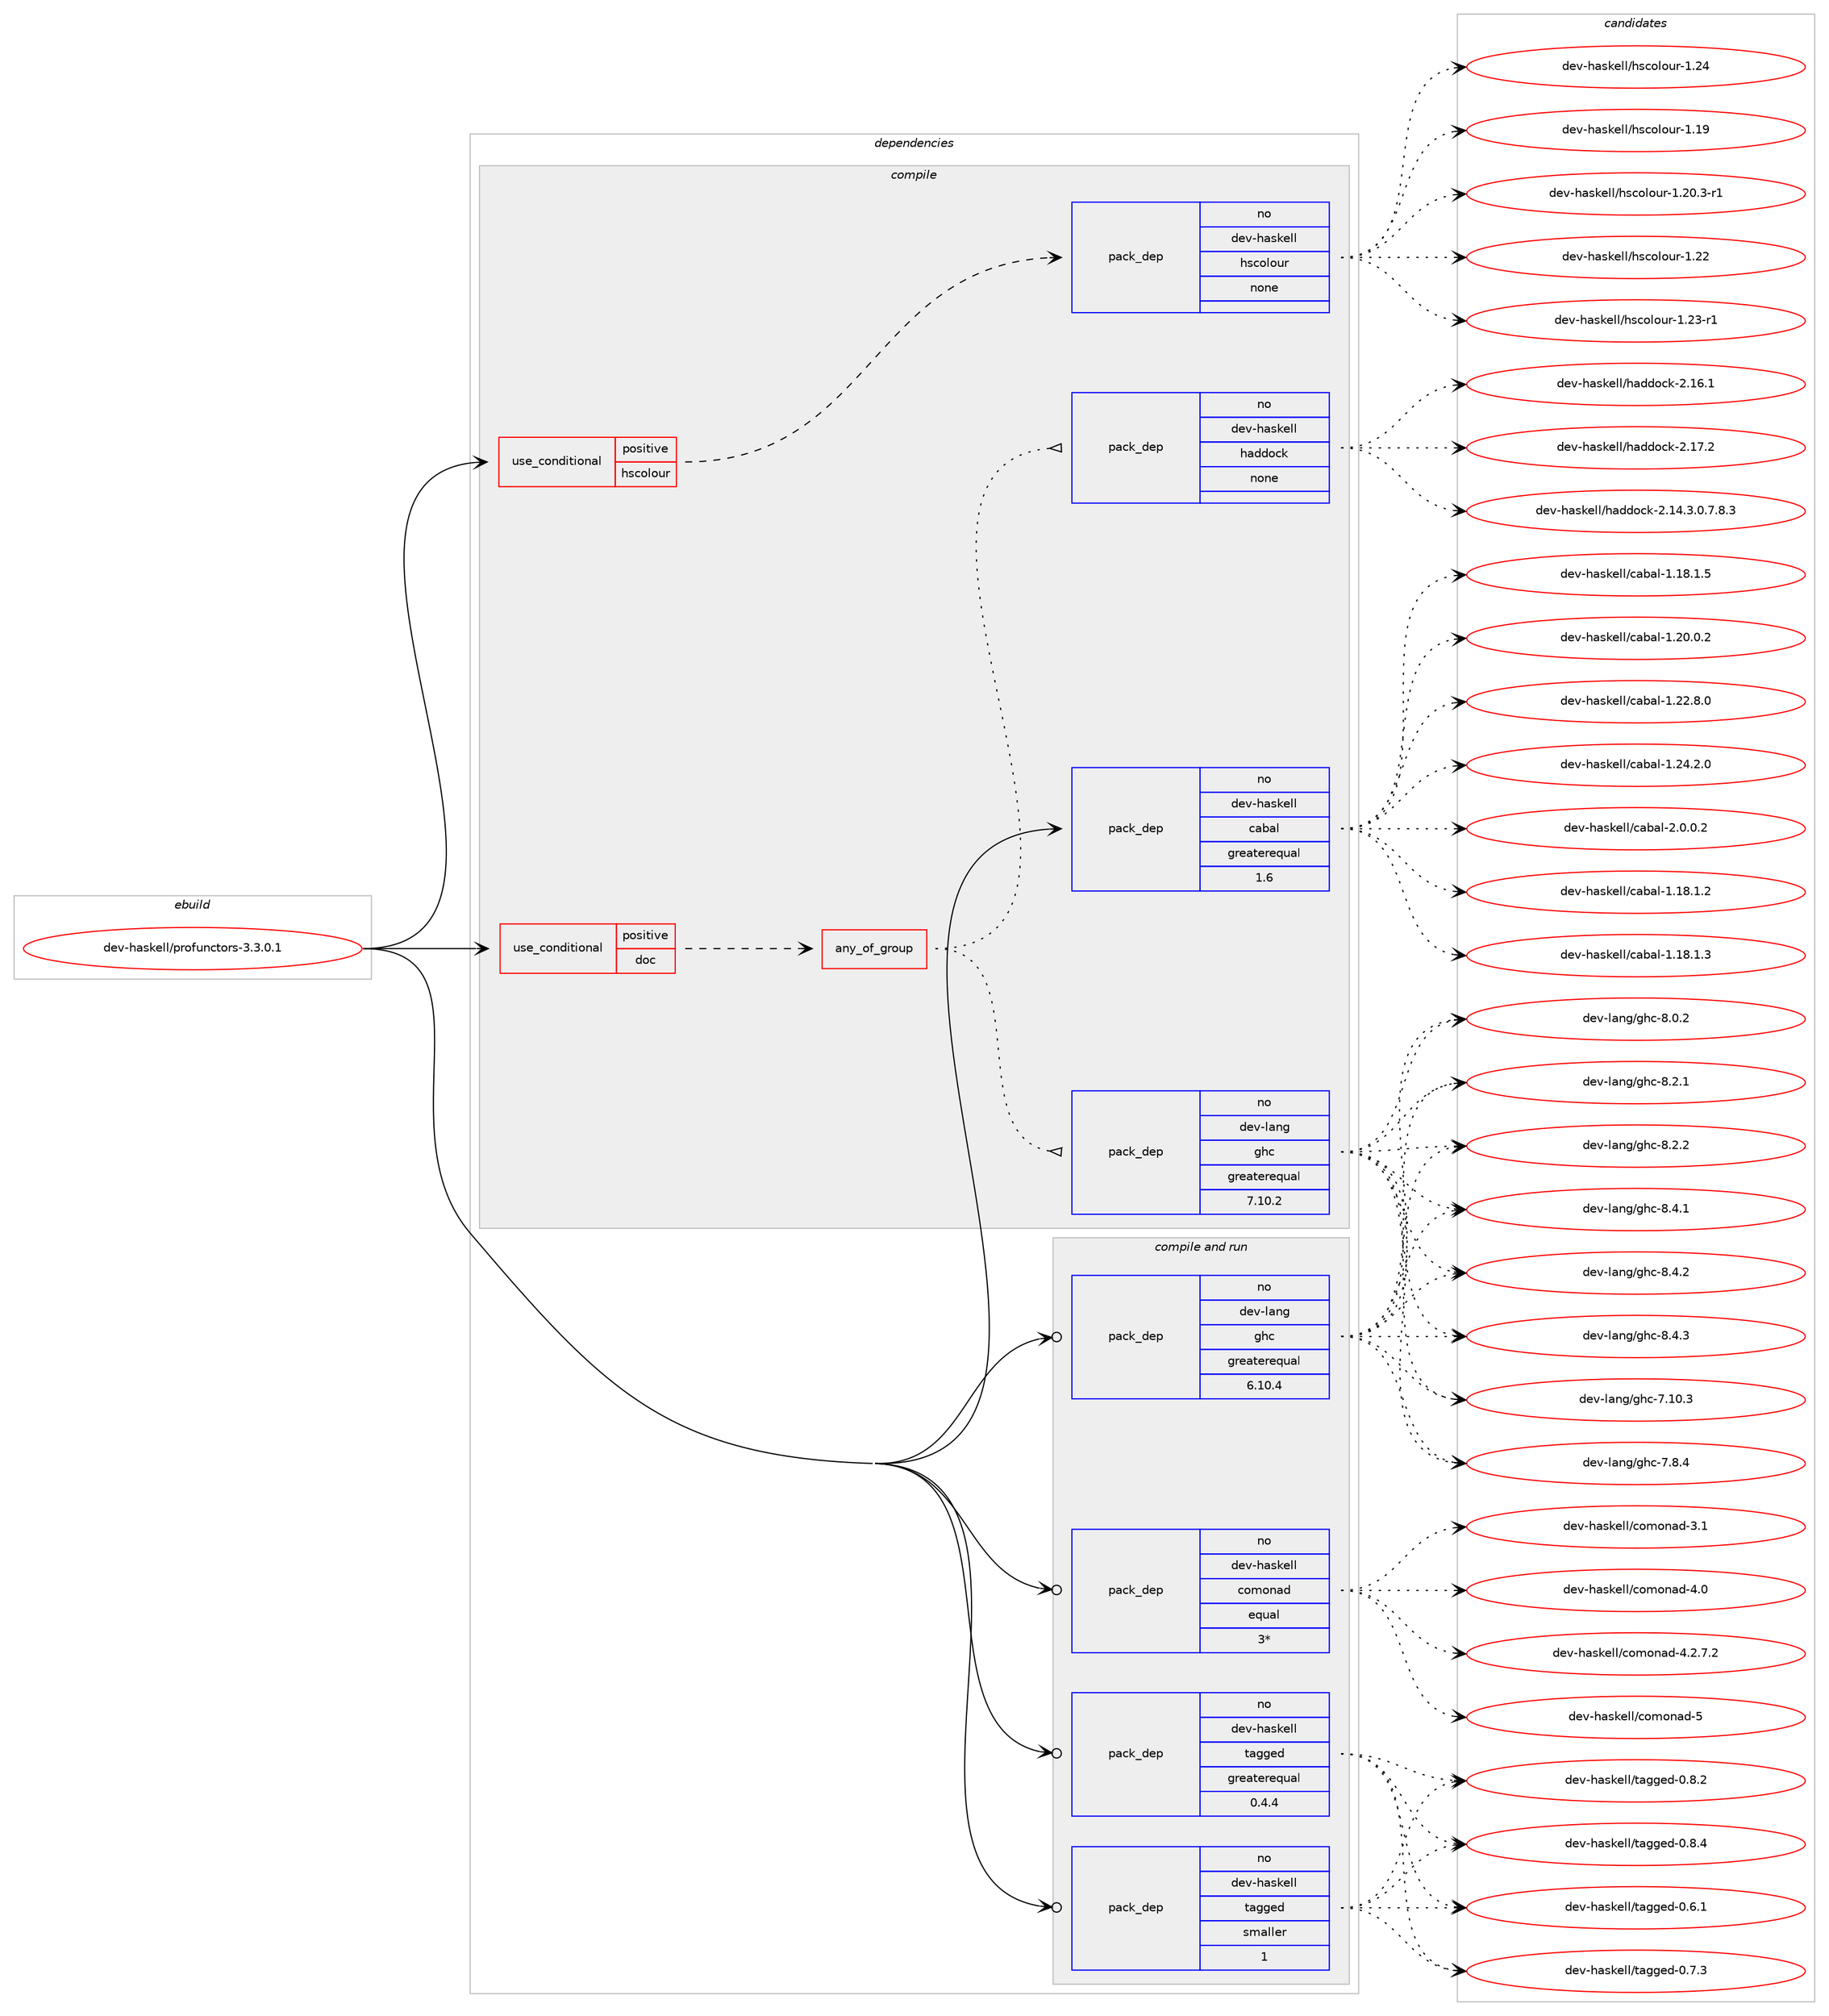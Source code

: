 digraph prolog {

# *************
# Graph options
# *************

newrank=true;
concentrate=true;
compound=true;
graph [rankdir=LR,fontname=Helvetica,fontsize=10,ranksep=1.5];#, ranksep=2.5, nodesep=0.2];
edge  [arrowhead=vee];
node  [fontname=Helvetica,fontsize=10];

# **********
# The ebuild
# **********

subgraph cluster_leftcol {
color=gray;
rank=same;
label=<<i>ebuild</i>>;
id [label="dev-haskell/profunctors-3.3.0.1", color=red, width=4, href="../dev-haskell/profunctors-3.3.0.1.svg"];
}

# ****************
# The dependencies
# ****************

subgraph cluster_midcol {
color=gray;
label=<<i>dependencies</i>>;
subgraph cluster_compile {
fillcolor="#eeeeee";
style=filled;
label=<<i>compile</i>>;
subgraph cond361094 {
dependency1341890 [label=<<TABLE BORDER="0" CELLBORDER="1" CELLSPACING="0" CELLPADDING="4"><TR><TD ROWSPAN="3" CELLPADDING="10">use_conditional</TD></TR><TR><TD>positive</TD></TR><TR><TD>doc</TD></TR></TABLE>>, shape=none, color=red];
subgraph any21409 {
dependency1341891 [label=<<TABLE BORDER="0" CELLBORDER="1" CELLSPACING="0" CELLPADDING="4"><TR><TD CELLPADDING="10">any_of_group</TD></TR></TABLE>>, shape=none, color=red];subgraph pack958835 {
dependency1341892 [label=<<TABLE BORDER="0" CELLBORDER="1" CELLSPACING="0" CELLPADDING="4" WIDTH="220"><TR><TD ROWSPAN="6" CELLPADDING="30">pack_dep</TD></TR><TR><TD WIDTH="110">no</TD></TR><TR><TD>dev-haskell</TD></TR><TR><TD>haddock</TD></TR><TR><TD>none</TD></TR><TR><TD></TD></TR></TABLE>>, shape=none, color=blue];
}
dependency1341891:e -> dependency1341892:w [weight=20,style="dotted",arrowhead="oinv"];
subgraph pack958836 {
dependency1341893 [label=<<TABLE BORDER="0" CELLBORDER="1" CELLSPACING="0" CELLPADDING="4" WIDTH="220"><TR><TD ROWSPAN="6" CELLPADDING="30">pack_dep</TD></TR><TR><TD WIDTH="110">no</TD></TR><TR><TD>dev-lang</TD></TR><TR><TD>ghc</TD></TR><TR><TD>greaterequal</TD></TR><TR><TD>7.10.2</TD></TR></TABLE>>, shape=none, color=blue];
}
dependency1341891:e -> dependency1341893:w [weight=20,style="dotted",arrowhead="oinv"];
}
dependency1341890:e -> dependency1341891:w [weight=20,style="dashed",arrowhead="vee"];
}
id:e -> dependency1341890:w [weight=20,style="solid",arrowhead="vee"];
subgraph cond361095 {
dependency1341894 [label=<<TABLE BORDER="0" CELLBORDER="1" CELLSPACING="0" CELLPADDING="4"><TR><TD ROWSPAN="3" CELLPADDING="10">use_conditional</TD></TR><TR><TD>positive</TD></TR><TR><TD>hscolour</TD></TR></TABLE>>, shape=none, color=red];
subgraph pack958837 {
dependency1341895 [label=<<TABLE BORDER="0" CELLBORDER="1" CELLSPACING="0" CELLPADDING="4" WIDTH="220"><TR><TD ROWSPAN="6" CELLPADDING="30">pack_dep</TD></TR><TR><TD WIDTH="110">no</TD></TR><TR><TD>dev-haskell</TD></TR><TR><TD>hscolour</TD></TR><TR><TD>none</TD></TR><TR><TD></TD></TR></TABLE>>, shape=none, color=blue];
}
dependency1341894:e -> dependency1341895:w [weight=20,style="dashed",arrowhead="vee"];
}
id:e -> dependency1341894:w [weight=20,style="solid",arrowhead="vee"];
subgraph pack958838 {
dependency1341896 [label=<<TABLE BORDER="0" CELLBORDER="1" CELLSPACING="0" CELLPADDING="4" WIDTH="220"><TR><TD ROWSPAN="6" CELLPADDING="30">pack_dep</TD></TR><TR><TD WIDTH="110">no</TD></TR><TR><TD>dev-haskell</TD></TR><TR><TD>cabal</TD></TR><TR><TD>greaterequal</TD></TR><TR><TD>1.6</TD></TR></TABLE>>, shape=none, color=blue];
}
id:e -> dependency1341896:w [weight=20,style="solid",arrowhead="vee"];
}
subgraph cluster_compileandrun {
fillcolor="#eeeeee";
style=filled;
label=<<i>compile and run</i>>;
subgraph pack958839 {
dependency1341897 [label=<<TABLE BORDER="0" CELLBORDER="1" CELLSPACING="0" CELLPADDING="4" WIDTH="220"><TR><TD ROWSPAN="6" CELLPADDING="30">pack_dep</TD></TR><TR><TD WIDTH="110">no</TD></TR><TR><TD>dev-haskell</TD></TR><TR><TD>comonad</TD></TR><TR><TD>equal</TD></TR><TR><TD>3*</TD></TR></TABLE>>, shape=none, color=blue];
}
id:e -> dependency1341897:w [weight=20,style="solid",arrowhead="odotvee"];
subgraph pack958840 {
dependency1341898 [label=<<TABLE BORDER="0" CELLBORDER="1" CELLSPACING="0" CELLPADDING="4" WIDTH="220"><TR><TD ROWSPAN="6" CELLPADDING="30">pack_dep</TD></TR><TR><TD WIDTH="110">no</TD></TR><TR><TD>dev-haskell</TD></TR><TR><TD>tagged</TD></TR><TR><TD>greaterequal</TD></TR><TR><TD>0.4.4</TD></TR></TABLE>>, shape=none, color=blue];
}
id:e -> dependency1341898:w [weight=20,style="solid",arrowhead="odotvee"];
subgraph pack958841 {
dependency1341899 [label=<<TABLE BORDER="0" CELLBORDER="1" CELLSPACING="0" CELLPADDING="4" WIDTH="220"><TR><TD ROWSPAN="6" CELLPADDING="30">pack_dep</TD></TR><TR><TD WIDTH="110">no</TD></TR><TR><TD>dev-haskell</TD></TR><TR><TD>tagged</TD></TR><TR><TD>smaller</TD></TR><TR><TD>1</TD></TR></TABLE>>, shape=none, color=blue];
}
id:e -> dependency1341899:w [weight=20,style="solid",arrowhead="odotvee"];
subgraph pack958842 {
dependency1341900 [label=<<TABLE BORDER="0" CELLBORDER="1" CELLSPACING="0" CELLPADDING="4" WIDTH="220"><TR><TD ROWSPAN="6" CELLPADDING="30">pack_dep</TD></TR><TR><TD WIDTH="110">no</TD></TR><TR><TD>dev-lang</TD></TR><TR><TD>ghc</TD></TR><TR><TD>greaterequal</TD></TR><TR><TD>6.10.4</TD></TR></TABLE>>, shape=none, color=blue];
}
id:e -> dependency1341900:w [weight=20,style="solid",arrowhead="odotvee"];
}
subgraph cluster_run {
fillcolor="#eeeeee";
style=filled;
label=<<i>run</i>>;
}
}

# **************
# The candidates
# **************

subgraph cluster_choices {
rank=same;
color=gray;
label=<<i>candidates</i>>;

subgraph choice958835 {
color=black;
nodesep=1;
choice1001011184510497115107101108108471049710010011199107455046495246514648465546564651 [label="dev-haskell/haddock-2.14.3.0.7.8.3", color=red, width=4,href="../dev-haskell/haddock-2.14.3.0.7.8.3.svg"];
choice100101118451049711510710110810847104971001001119910745504649544649 [label="dev-haskell/haddock-2.16.1", color=red, width=4,href="../dev-haskell/haddock-2.16.1.svg"];
choice100101118451049711510710110810847104971001001119910745504649554650 [label="dev-haskell/haddock-2.17.2", color=red, width=4,href="../dev-haskell/haddock-2.17.2.svg"];
dependency1341892:e -> choice1001011184510497115107101108108471049710010011199107455046495246514648465546564651:w [style=dotted,weight="100"];
dependency1341892:e -> choice100101118451049711510710110810847104971001001119910745504649544649:w [style=dotted,weight="100"];
dependency1341892:e -> choice100101118451049711510710110810847104971001001119910745504649554650:w [style=dotted,weight="100"];
}
subgraph choice958836 {
color=black;
nodesep=1;
choice1001011184510897110103471031049945554649484651 [label="dev-lang/ghc-7.10.3", color=red, width=4,href="../dev-lang/ghc-7.10.3.svg"];
choice10010111845108971101034710310499455546564652 [label="dev-lang/ghc-7.8.4", color=red, width=4,href="../dev-lang/ghc-7.8.4.svg"];
choice10010111845108971101034710310499455646484650 [label="dev-lang/ghc-8.0.2", color=red, width=4,href="../dev-lang/ghc-8.0.2.svg"];
choice10010111845108971101034710310499455646504649 [label="dev-lang/ghc-8.2.1", color=red, width=4,href="../dev-lang/ghc-8.2.1.svg"];
choice10010111845108971101034710310499455646504650 [label="dev-lang/ghc-8.2.2", color=red, width=4,href="../dev-lang/ghc-8.2.2.svg"];
choice10010111845108971101034710310499455646524649 [label="dev-lang/ghc-8.4.1", color=red, width=4,href="../dev-lang/ghc-8.4.1.svg"];
choice10010111845108971101034710310499455646524650 [label="dev-lang/ghc-8.4.2", color=red, width=4,href="../dev-lang/ghc-8.4.2.svg"];
choice10010111845108971101034710310499455646524651 [label="dev-lang/ghc-8.4.3", color=red, width=4,href="../dev-lang/ghc-8.4.3.svg"];
dependency1341893:e -> choice1001011184510897110103471031049945554649484651:w [style=dotted,weight="100"];
dependency1341893:e -> choice10010111845108971101034710310499455546564652:w [style=dotted,weight="100"];
dependency1341893:e -> choice10010111845108971101034710310499455646484650:w [style=dotted,weight="100"];
dependency1341893:e -> choice10010111845108971101034710310499455646504649:w [style=dotted,weight="100"];
dependency1341893:e -> choice10010111845108971101034710310499455646504650:w [style=dotted,weight="100"];
dependency1341893:e -> choice10010111845108971101034710310499455646524649:w [style=dotted,weight="100"];
dependency1341893:e -> choice10010111845108971101034710310499455646524650:w [style=dotted,weight="100"];
dependency1341893:e -> choice10010111845108971101034710310499455646524651:w [style=dotted,weight="100"];
}
subgraph choice958837 {
color=black;
nodesep=1;
choice100101118451049711510710110810847104115991111081111171144549464957 [label="dev-haskell/hscolour-1.19", color=red, width=4,href="../dev-haskell/hscolour-1.19.svg"];
choice10010111845104971151071011081084710411599111108111117114454946504846514511449 [label="dev-haskell/hscolour-1.20.3-r1", color=red, width=4,href="../dev-haskell/hscolour-1.20.3-r1.svg"];
choice100101118451049711510710110810847104115991111081111171144549465050 [label="dev-haskell/hscolour-1.22", color=red, width=4,href="../dev-haskell/hscolour-1.22.svg"];
choice1001011184510497115107101108108471041159911110811111711445494650514511449 [label="dev-haskell/hscolour-1.23-r1", color=red, width=4,href="../dev-haskell/hscolour-1.23-r1.svg"];
choice100101118451049711510710110810847104115991111081111171144549465052 [label="dev-haskell/hscolour-1.24", color=red, width=4,href="../dev-haskell/hscolour-1.24.svg"];
dependency1341895:e -> choice100101118451049711510710110810847104115991111081111171144549464957:w [style=dotted,weight="100"];
dependency1341895:e -> choice10010111845104971151071011081084710411599111108111117114454946504846514511449:w [style=dotted,weight="100"];
dependency1341895:e -> choice100101118451049711510710110810847104115991111081111171144549465050:w [style=dotted,weight="100"];
dependency1341895:e -> choice1001011184510497115107101108108471041159911110811111711445494650514511449:w [style=dotted,weight="100"];
dependency1341895:e -> choice100101118451049711510710110810847104115991111081111171144549465052:w [style=dotted,weight="100"];
}
subgraph choice958838 {
color=black;
nodesep=1;
choice10010111845104971151071011081084799979897108454946495646494650 [label="dev-haskell/cabal-1.18.1.2", color=red, width=4,href="../dev-haskell/cabal-1.18.1.2.svg"];
choice10010111845104971151071011081084799979897108454946495646494651 [label="dev-haskell/cabal-1.18.1.3", color=red, width=4,href="../dev-haskell/cabal-1.18.1.3.svg"];
choice10010111845104971151071011081084799979897108454946495646494653 [label="dev-haskell/cabal-1.18.1.5", color=red, width=4,href="../dev-haskell/cabal-1.18.1.5.svg"];
choice10010111845104971151071011081084799979897108454946504846484650 [label="dev-haskell/cabal-1.20.0.2", color=red, width=4,href="../dev-haskell/cabal-1.20.0.2.svg"];
choice10010111845104971151071011081084799979897108454946505046564648 [label="dev-haskell/cabal-1.22.8.0", color=red, width=4,href="../dev-haskell/cabal-1.22.8.0.svg"];
choice10010111845104971151071011081084799979897108454946505246504648 [label="dev-haskell/cabal-1.24.2.0", color=red, width=4,href="../dev-haskell/cabal-1.24.2.0.svg"];
choice100101118451049711510710110810847999798971084550464846484650 [label="dev-haskell/cabal-2.0.0.2", color=red, width=4,href="../dev-haskell/cabal-2.0.0.2.svg"];
dependency1341896:e -> choice10010111845104971151071011081084799979897108454946495646494650:w [style=dotted,weight="100"];
dependency1341896:e -> choice10010111845104971151071011081084799979897108454946495646494651:w [style=dotted,weight="100"];
dependency1341896:e -> choice10010111845104971151071011081084799979897108454946495646494653:w [style=dotted,weight="100"];
dependency1341896:e -> choice10010111845104971151071011081084799979897108454946504846484650:w [style=dotted,weight="100"];
dependency1341896:e -> choice10010111845104971151071011081084799979897108454946505046564648:w [style=dotted,weight="100"];
dependency1341896:e -> choice10010111845104971151071011081084799979897108454946505246504648:w [style=dotted,weight="100"];
dependency1341896:e -> choice100101118451049711510710110810847999798971084550464846484650:w [style=dotted,weight="100"];
}
subgraph choice958839 {
color=black;
nodesep=1;
choice100101118451049711510710110810847991111091111109710045514649 [label="dev-haskell/comonad-3.1", color=red, width=4,href="../dev-haskell/comonad-3.1.svg"];
choice100101118451049711510710110810847991111091111109710045524648 [label="dev-haskell/comonad-4.0", color=red, width=4,href="../dev-haskell/comonad-4.0.svg"];
choice10010111845104971151071011081084799111109111110971004552465046554650 [label="dev-haskell/comonad-4.2.7.2", color=red, width=4,href="../dev-haskell/comonad-4.2.7.2.svg"];
choice10010111845104971151071011081084799111109111110971004553 [label="dev-haskell/comonad-5", color=red, width=4,href="../dev-haskell/comonad-5.svg"];
dependency1341897:e -> choice100101118451049711510710110810847991111091111109710045514649:w [style=dotted,weight="100"];
dependency1341897:e -> choice100101118451049711510710110810847991111091111109710045524648:w [style=dotted,weight="100"];
dependency1341897:e -> choice10010111845104971151071011081084799111109111110971004552465046554650:w [style=dotted,weight="100"];
dependency1341897:e -> choice10010111845104971151071011081084799111109111110971004553:w [style=dotted,weight="100"];
}
subgraph choice958840 {
color=black;
nodesep=1;
choice10010111845104971151071011081084711697103103101100454846544649 [label="dev-haskell/tagged-0.6.1", color=red, width=4,href="../dev-haskell/tagged-0.6.1.svg"];
choice10010111845104971151071011081084711697103103101100454846554651 [label="dev-haskell/tagged-0.7.3", color=red, width=4,href="../dev-haskell/tagged-0.7.3.svg"];
choice10010111845104971151071011081084711697103103101100454846564650 [label="dev-haskell/tagged-0.8.2", color=red, width=4,href="../dev-haskell/tagged-0.8.2.svg"];
choice10010111845104971151071011081084711697103103101100454846564652 [label="dev-haskell/tagged-0.8.4", color=red, width=4,href="../dev-haskell/tagged-0.8.4.svg"];
dependency1341898:e -> choice10010111845104971151071011081084711697103103101100454846544649:w [style=dotted,weight="100"];
dependency1341898:e -> choice10010111845104971151071011081084711697103103101100454846554651:w [style=dotted,weight="100"];
dependency1341898:e -> choice10010111845104971151071011081084711697103103101100454846564650:w [style=dotted,weight="100"];
dependency1341898:e -> choice10010111845104971151071011081084711697103103101100454846564652:w [style=dotted,weight="100"];
}
subgraph choice958841 {
color=black;
nodesep=1;
choice10010111845104971151071011081084711697103103101100454846544649 [label="dev-haskell/tagged-0.6.1", color=red, width=4,href="../dev-haskell/tagged-0.6.1.svg"];
choice10010111845104971151071011081084711697103103101100454846554651 [label="dev-haskell/tagged-0.7.3", color=red, width=4,href="../dev-haskell/tagged-0.7.3.svg"];
choice10010111845104971151071011081084711697103103101100454846564650 [label="dev-haskell/tagged-0.8.2", color=red, width=4,href="../dev-haskell/tagged-0.8.2.svg"];
choice10010111845104971151071011081084711697103103101100454846564652 [label="dev-haskell/tagged-0.8.4", color=red, width=4,href="../dev-haskell/tagged-0.8.4.svg"];
dependency1341899:e -> choice10010111845104971151071011081084711697103103101100454846544649:w [style=dotted,weight="100"];
dependency1341899:e -> choice10010111845104971151071011081084711697103103101100454846554651:w [style=dotted,weight="100"];
dependency1341899:e -> choice10010111845104971151071011081084711697103103101100454846564650:w [style=dotted,weight="100"];
dependency1341899:e -> choice10010111845104971151071011081084711697103103101100454846564652:w [style=dotted,weight="100"];
}
subgraph choice958842 {
color=black;
nodesep=1;
choice1001011184510897110103471031049945554649484651 [label="dev-lang/ghc-7.10.3", color=red, width=4,href="../dev-lang/ghc-7.10.3.svg"];
choice10010111845108971101034710310499455546564652 [label="dev-lang/ghc-7.8.4", color=red, width=4,href="../dev-lang/ghc-7.8.4.svg"];
choice10010111845108971101034710310499455646484650 [label="dev-lang/ghc-8.0.2", color=red, width=4,href="../dev-lang/ghc-8.0.2.svg"];
choice10010111845108971101034710310499455646504649 [label="dev-lang/ghc-8.2.1", color=red, width=4,href="../dev-lang/ghc-8.2.1.svg"];
choice10010111845108971101034710310499455646504650 [label="dev-lang/ghc-8.2.2", color=red, width=4,href="../dev-lang/ghc-8.2.2.svg"];
choice10010111845108971101034710310499455646524649 [label="dev-lang/ghc-8.4.1", color=red, width=4,href="../dev-lang/ghc-8.4.1.svg"];
choice10010111845108971101034710310499455646524650 [label="dev-lang/ghc-8.4.2", color=red, width=4,href="../dev-lang/ghc-8.4.2.svg"];
choice10010111845108971101034710310499455646524651 [label="dev-lang/ghc-8.4.3", color=red, width=4,href="../dev-lang/ghc-8.4.3.svg"];
dependency1341900:e -> choice1001011184510897110103471031049945554649484651:w [style=dotted,weight="100"];
dependency1341900:e -> choice10010111845108971101034710310499455546564652:w [style=dotted,weight="100"];
dependency1341900:e -> choice10010111845108971101034710310499455646484650:w [style=dotted,weight="100"];
dependency1341900:e -> choice10010111845108971101034710310499455646504649:w [style=dotted,weight="100"];
dependency1341900:e -> choice10010111845108971101034710310499455646504650:w [style=dotted,weight="100"];
dependency1341900:e -> choice10010111845108971101034710310499455646524649:w [style=dotted,weight="100"];
dependency1341900:e -> choice10010111845108971101034710310499455646524650:w [style=dotted,weight="100"];
dependency1341900:e -> choice10010111845108971101034710310499455646524651:w [style=dotted,weight="100"];
}
}

}
